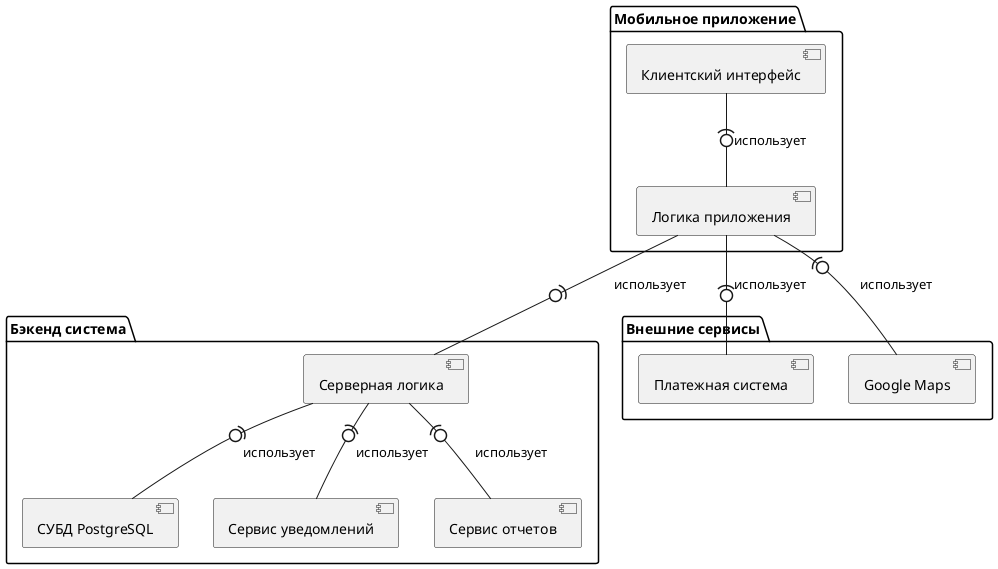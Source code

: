 @startuml
package "Мобильное приложение" {
  component "Клиентский интерфейс" as ClientInterface
  component "Логика приложения" as AppLogic
}

package "Бэкенд система" {
  component "Серверная логика" as ServerLogic
  component "СУБД PostgreSQL" as Database
  
  component "Сервис уведомлений" as Notifications
  component "Сервис отчетов" as ReportService
}

package "Внешние сервисы" {
  component "Платежная система" as PaymentSystem
  component "Google Maps" as GoogleMaps
}

ClientInterface -(0- AppLogic : использует
AppLogic -(0- ServerLogic : использует
AppLogic -(0- PaymentSystem : использует
AppLogic -(0- GoogleMaps : использует

ServerLogic -(0- Database : использует
ServerLogic -(0- Notifications : использует
ServerLogic -(0- ReportService : использует
@enduml